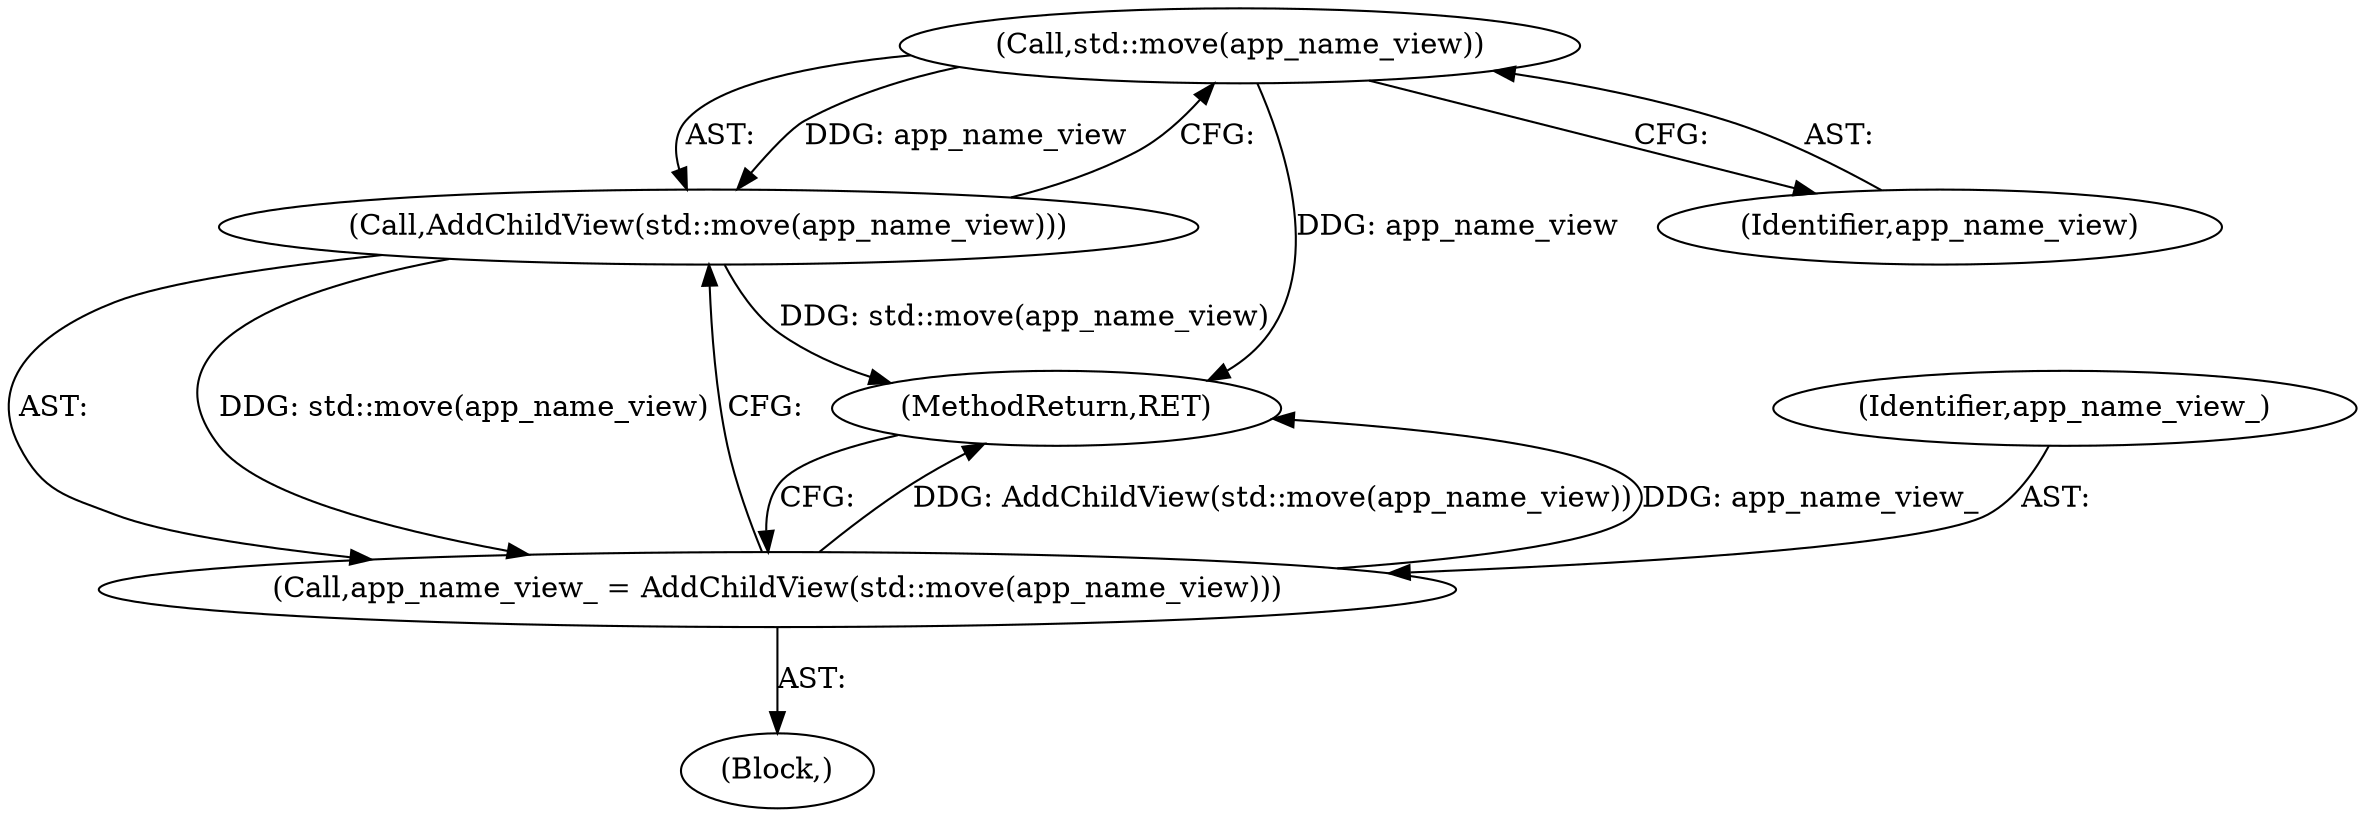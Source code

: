 digraph "0_Chrome_c25b198675380f713a56649c857b4367601d4a3d_6@API" {
"1000158" [label="(Call,std::move(app_name_view))"];
"1000157" [label="(Call,AddChildView(std::move(app_name_view)))"];
"1000155" [label="(Call,app_name_view_ = AddChildView(std::move(app_name_view)))"];
"1000157" [label="(Call,AddChildView(std::move(app_name_view)))"];
"1000159" [label="(Identifier,app_name_view)"];
"1000155" [label="(Call,app_name_view_ = AddChildView(std::move(app_name_view)))"];
"1000160" [label="(MethodReturn,RET)"];
"1000156" [label="(Identifier,app_name_view_)"];
"1000101" [label="(Block,)"];
"1000158" [label="(Call,std::move(app_name_view))"];
"1000158" -> "1000157"  [label="AST: "];
"1000158" -> "1000159"  [label="CFG: "];
"1000159" -> "1000158"  [label="AST: "];
"1000157" -> "1000158"  [label="CFG: "];
"1000158" -> "1000160"  [label="DDG: app_name_view"];
"1000158" -> "1000157"  [label="DDG: app_name_view"];
"1000157" -> "1000155"  [label="AST: "];
"1000155" -> "1000157"  [label="CFG: "];
"1000157" -> "1000160"  [label="DDG: std::move(app_name_view)"];
"1000157" -> "1000155"  [label="DDG: std::move(app_name_view)"];
"1000155" -> "1000101"  [label="AST: "];
"1000156" -> "1000155"  [label="AST: "];
"1000160" -> "1000155"  [label="CFG: "];
"1000155" -> "1000160"  [label="DDG: AddChildView(std::move(app_name_view))"];
"1000155" -> "1000160"  [label="DDG: app_name_view_"];
}
